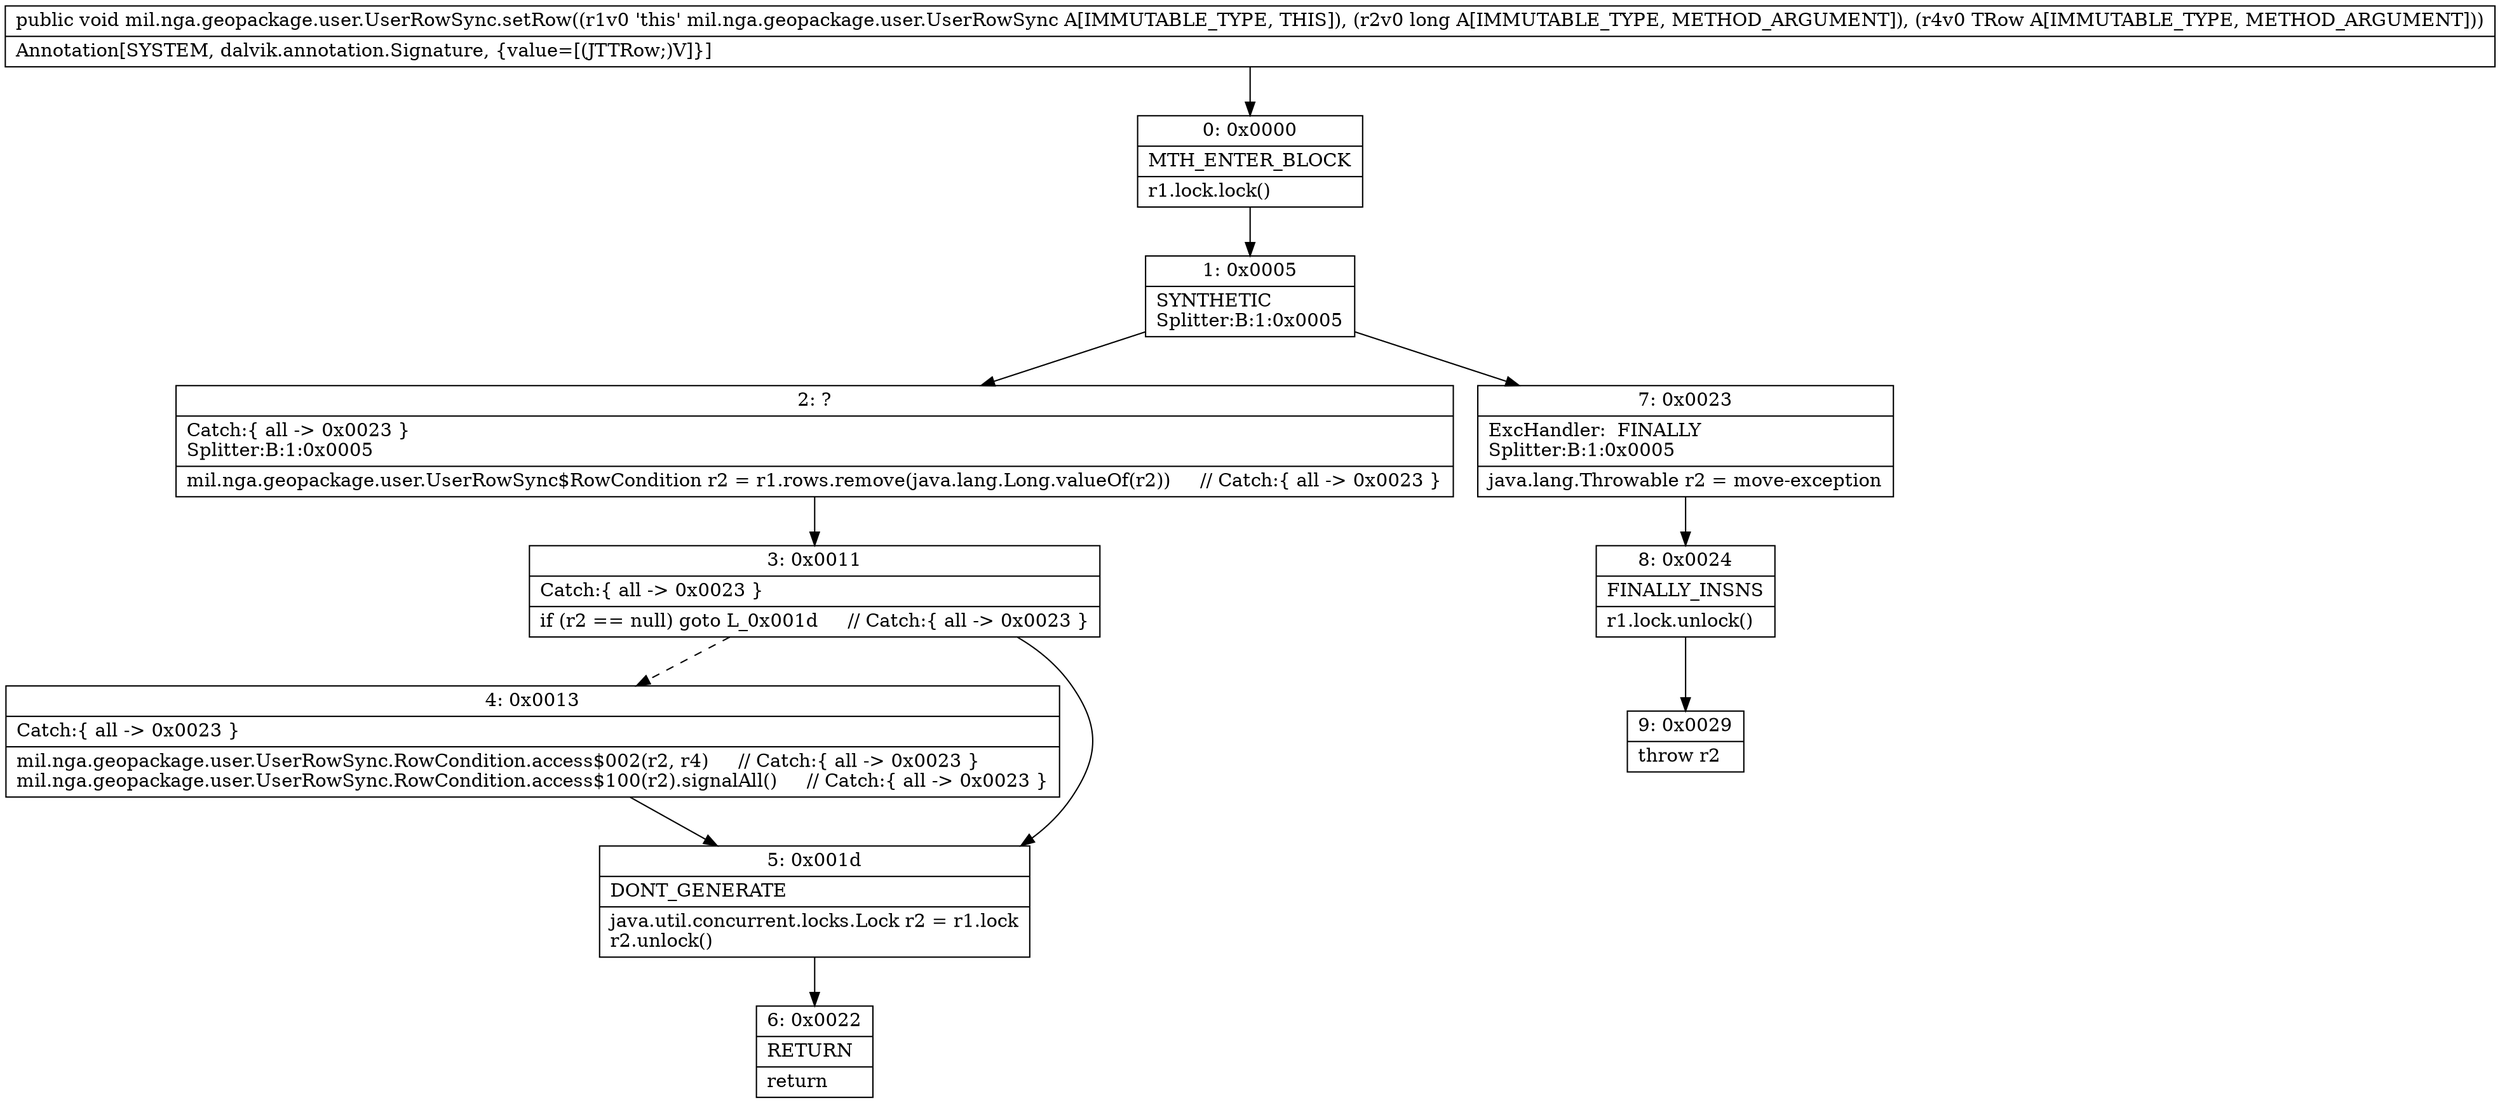 digraph "CFG formil.nga.geopackage.user.UserRowSync.setRow(JLmil\/nga\/geopackage\/user\/UserCoreRow;)V" {
Node_0 [shape=record,label="{0\:\ 0x0000|MTH_ENTER_BLOCK\l|r1.lock.lock()\l}"];
Node_1 [shape=record,label="{1\:\ 0x0005|SYNTHETIC\lSplitter:B:1:0x0005\l}"];
Node_2 [shape=record,label="{2\:\ ?|Catch:\{ all \-\> 0x0023 \}\lSplitter:B:1:0x0005\l|mil.nga.geopackage.user.UserRowSync$RowCondition r2 = r1.rows.remove(java.lang.Long.valueOf(r2))     \/\/ Catch:\{ all \-\> 0x0023 \}\l}"];
Node_3 [shape=record,label="{3\:\ 0x0011|Catch:\{ all \-\> 0x0023 \}\l|if (r2 == null) goto L_0x001d     \/\/ Catch:\{ all \-\> 0x0023 \}\l}"];
Node_4 [shape=record,label="{4\:\ 0x0013|Catch:\{ all \-\> 0x0023 \}\l|mil.nga.geopackage.user.UserRowSync.RowCondition.access$002(r2, r4)     \/\/ Catch:\{ all \-\> 0x0023 \}\lmil.nga.geopackage.user.UserRowSync.RowCondition.access$100(r2).signalAll()     \/\/ Catch:\{ all \-\> 0x0023 \}\l}"];
Node_5 [shape=record,label="{5\:\ 0x001d|DONT_GENERATE\l|java.util.concurrent.locks.Lock r2 = r1.lock\lr2.unlock()\l}"];
Node_6 [shape=record,label="{6\:\ 0x0022|RETURN\l|return\l}"];
Node_7 [shape=record,label="{7\:\ 0x0023|ExcHandler:  FINALLY\lSplitter:B:1:0x0005\l|java.lang.Throwable r2 = move\-exception\l}"];
Node_8 [shape=record,label="{8\:\ 0x0024|FINALLY_INSNS\l|r1.lock.unlock()\l}"];
Node_9 [shape=record,label="{9\:\ 0x0029|throw r2\l}"];
MethodNode[shape=record,label="{public void mil.nga.geopackage.user.UserRowSync.setRow((r1v0 'this' mil.nga.geopackage.user.UserRowSync A[IMMUTABLE_TYPE, THIS]), (r2v0 long A[IMMUTABLE_TYPE, METHOD_ARGUMENT]), (r4v0 TRow A[IMMUTABLE_TYPE, METHOD_ARGUMENT]))  | Annotation[SYSTEM, dalvik.annotation.Signature, \{value=[(JTTRow;)V]\}]\l}"];
MethodNode -> Node_0;
Node_0 -> Node_1;
Node_1 -> Node_2;
Node_1 -> Node_7;
Node_2 -> Node_3;
Node_3 -> Node_4[style=dashed];
Node_3 -> Node_5;
Node_4 -> Node_5;
Node_5 -> Node_6;
Node_7 -> Node_8;
Node_8 -> Node_9;
}

